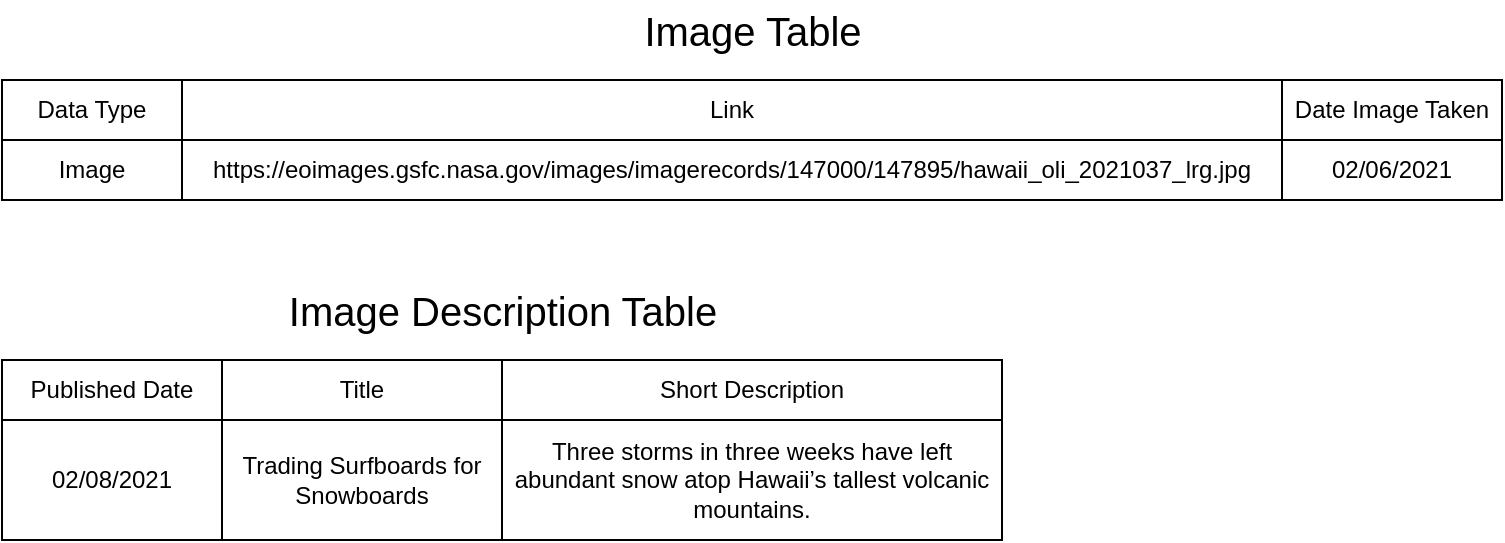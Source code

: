 <mxfile version="14.4.2" type="github">
  <diagram id="DgOZ0ZBlZkzmCgMb5FOK" name="Page-1">
    <mxGraphModel dx="1221" dy="689" grid="1" gridSize="10" guides="1" tooltips="1" connect="1" arrows="1" fold="1" page="1" pageScale="1" pageWidth="1100" pageHeight="850" math="0" shadow="0">
      <root>
        <mxCell id="0" />
        <mxCell id="1" parent="0" />
        <mxCell id="kRIhXTrUBMo4nAtgMBx_-1" value="Title" style="rounded=0;whiteSpace=wrap;html=1;" vertex="1" parent="1">
          <mxGeometry x="120" y="220" width="140" height="30" as="geometry" />
        </mxCell>
        <mxCell id="kRIhXTrUBMo4nAtgMBx_-2" value="Link" style="rounded=0;whiteSpace=wrap;html=1;" vertex="1" parent="1">
          <mxGeometry x="100" y="80" width="550" height="30" as="geometry" />
        </mxCell>
        <mxCell id="kRIhXTrUBMo4nAtgMBx_-3" value="Image Table" style="text;html=1;align=center;verticalAlign=middle;resizable=0;points=[];autosize=1;fontSize=20;" vertex="1" parent="1">
          <mxGeometry x="325" y="40" width="120" height="30" as="geometry" />
        </mxCell>
        <mxCell id="kRIhXTrUBMo4nAtgMBx_-4" value="Date Image Taken" style="rounded=0;whiteSpace=wrap;html=1;" vertex="1" parent="1">
          <mxGeometry x="650" y="80" width="110" height="30" as="geometry" />
        </mxCell>
        <mxCell id="kRIhXTrUBMo4nAtgMBx_-6" value="Trading Surfboards for Snowboards" style="rounded=0;whiteSpace=wrap;html=1;" vertex="1" parent="1">
          <mxGeometry x="120" y="250" width="140" height="60" as="geometry" />
        </mxCell>
        <mxCell id="kRIhXTrUBMo4nAtgMBx_-7" value="https://eoimages.gsfc.nasa.gov/images/imagerecords/147000/147895/hawaii_oli_2021037_lrg.jpg" style="rounded=0;html=1;whiteSpace=wrap;" vertex="1" parent="1">
          <mxGeometry x="100" y="110" width="550" height="30" as="geometry" />
        </mxCell>
        <mxCell id="kRIhXTrUBMo4nAtgMBx_-8" value="02/06/2021" style="rounded=0;whiteSpace=wrap;html=1;" vertex="1" parent="1">
          <mxGeometry x="650" y="110" width="110" height="30" as="geometry" />
        </mxCell>
        <mxCell id="kRIhXTrUBMo4nAtgMBx_-12" value="Published Date" style="rounded=0;whiteSpace=wrap;html=1;" vertex="1" parent="1">
          <mxGeometry x="10" y="220" width="110" height="30" as="geometry" />
        </mxCell>
        <mxCell id="kRIhXTrUBMo4nAtgMBx_-13" value="02/08/2021" style="rounded=0;whiteSpace=wrap;html=1;" vertex="1" parent="1">
          <mxGeometry x="10" y="250" width="110" height="60" as="geometry" />
        </mxCell>
        <mxCell id="kRIhXTrUBMo4nAtgMBx_-14" value="Image Description Table" style="text;html=1;align=center;verticalAlign=middle;resizable=0;points=[];autosize=1;fontSize=20;" vertex="1" parent="1">
          <mxGeometry x="145" y="180" width="230" height="30" as="geometry" />
        </mxCell>
        <mxCell id="kRIhXTrUBMo4nAtgMBx_-15" value="Short Description" style="rounded=0;whiteSpace=wrap;html=1;" vertex="1" parent="1">
          <mxGeometry x="260" y="220" width="250" height="30" as="geometry" />
        </mxCell>
        <mxCell id="kRIhXTrUBMo4nAtgMBx_-16" value="Three storms in three weeks have left abundant snow atop Hawaii’s tallest volcanic mountains." style="rounded=0;whiteSpace=wrap;html=1;" vertex="1" parent="1">
          <mxGeometry x="260" y="250" width="250" height="60" as="geometry" />
        </mxCell>
        <mxCell id="kRIhXTrUBMo4nAtgMBx_-17" value="Data Type" style="rounded=0;whiteSpace=wrap;html=1;" vertex="1" parent="1">
          <mxGeometry x="10" y="80" width="90" height="30" as="geometry" />
        </mxCell>
        <mxCell id="kRIhXTrUBMo4nAtgMBx_-18" value="Image" style="rounded=0;whiteSpace=wrap;html=1;" vertex="1" parent="1">
          <mxGeometry x="10" y="110" width="90" height="30" as="geometry" />
        </mxCell>
      </root>
    </mxGraphModel>
  </diagram>
</mxfile>
